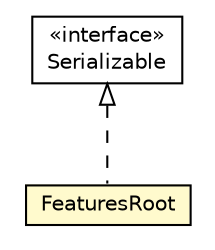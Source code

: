 #!/usr/local/bin/dot
#
# Class diagram 
# Generated by UMLGraph version R5_6-24-gf6e263 (http://www.umlgraph.org/)
#

digraph G {
	edge [fontname="Helvetica",fontsize=10,labelfontname="Helvetica",labelfontsize=10];
	node [fontname="Helvetica",fontsize=10,shape=plaintext];
	nodesep=0.25;
	ranksep=0.5;
	// org.universAAL.middleware.managers.deploy.uapp.model.FeaturesRoot
	c198466 [label=<<table title="org.universAAL.middleware.managers.deploy.uapp.model.FeaturesRoot" border="0" cellborder="1" cellspacing="0" cellpadding="2" port="p" bgcolor="lemonChiffon" href="./FeaturesRoot.html">
		<tr><td><table border="0" cellspacing="0" cellpadding="1">
<tr><td align="center" balign="center"> FeaturesRoot </td></tr>
		</table></td></tr>
		</table>>, URL="./FeaturesRoot.html", fontname="Helvetica", fontcolor="black", fontsize=10.0];
	//org.universAAL.middleware.managers.deploy.uapp.model.FeaturesRoot implements java.io.Serializable
	c199011:p -> c198466:p [dir=back,arrowtail=empty,style=dashed];
	// java.io.Serializable
	c199011 [label=<<table title="java.io.Serializable" border="0" cellborder="1" cellspacing="0" cellpadding="2" port="p" href="http://java.sun.com/j2se/1.4.2/docs/api/java/io/Serializable.html">
		<tr><td><table border="0" cellspacing="0" cellpadding="1">
<tr><td align="center" balign="center"> &#171;interface&#187; </td></tr>
<tr><td align="center" balign="center"> Serializable </td></tr>
		</table></td></tr>
		</table>>, URL="http://java.sun.com/j2se/1.4.2/docs/api/java/io/Serializable.html", fontname="Helvetica", fontcolor="black", fontsize=10.0];
}


